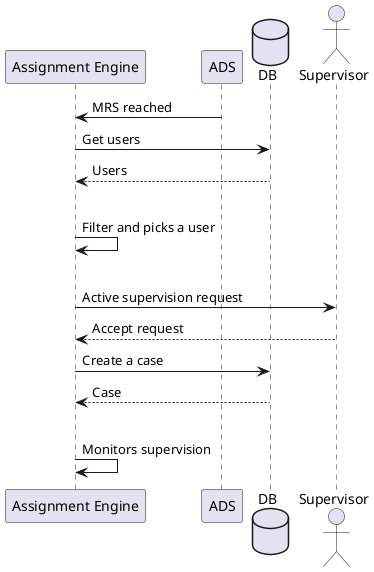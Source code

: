 @startuml
participant "Assignment Engine" as AE
participant "ADS" as ADS
database "DB" as DB
actor "Supervisor" as TS

ADS -> AE: MRS reached
AE -> DB: Get users
DB --> AE: Users
|||
AE -> AE: Filter and picks a user
|||
AE -> TS: Active supervision request
TS --> AE: Accept request
AE -> DB: Create a case
DB --> AE: Case
|||
AE -> AE: Monitors supervision

@enduml
